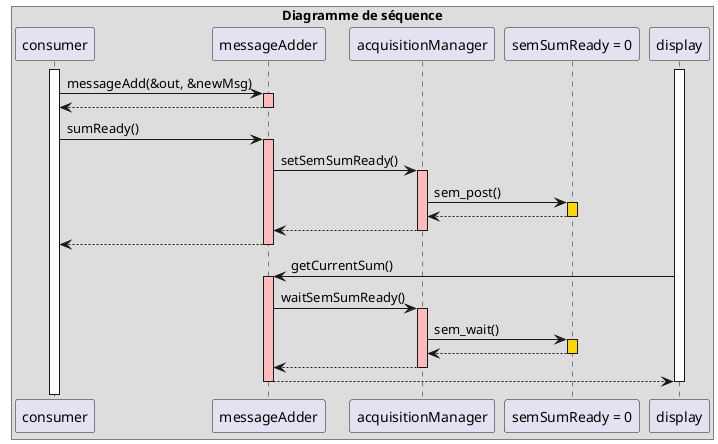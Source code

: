 @startuml
!pragma teoz true
box "Diagramme de séquence"
participant "consumer" as consumer
participant "messageAdder"
participant "acquisitionManager"
participant "semSumReady = 0" as sem_sum
participant "display" 
end box

activate consumer
activate display


consumer -> messageAdder : messageAdd(&out, &newMsg)
activate messageAdder #FFBBBB
return

consumer -> messageAdder : sumReady()
activate messageAdder #FFBBBB
messageAdder -> acquisitionManager : setSemSumReady()
activate acquisitionManager #FFBBBB
acquisitionManager -> sem_sum : sem_post()
activate sem_sum #gold
return
return
return

display -> messageAdder : getCurrentSum()
activate messageAdder #FFBBBB
messageAdder -> acquisitionManager : waitSemSumReady()
activate acquisitionManager #FFBBBB
acquisitionManager -> sem_sum : sem_wait()
activate sem_sum #gold
return
return
return

deactivate consumer
deactivate display


@enduml